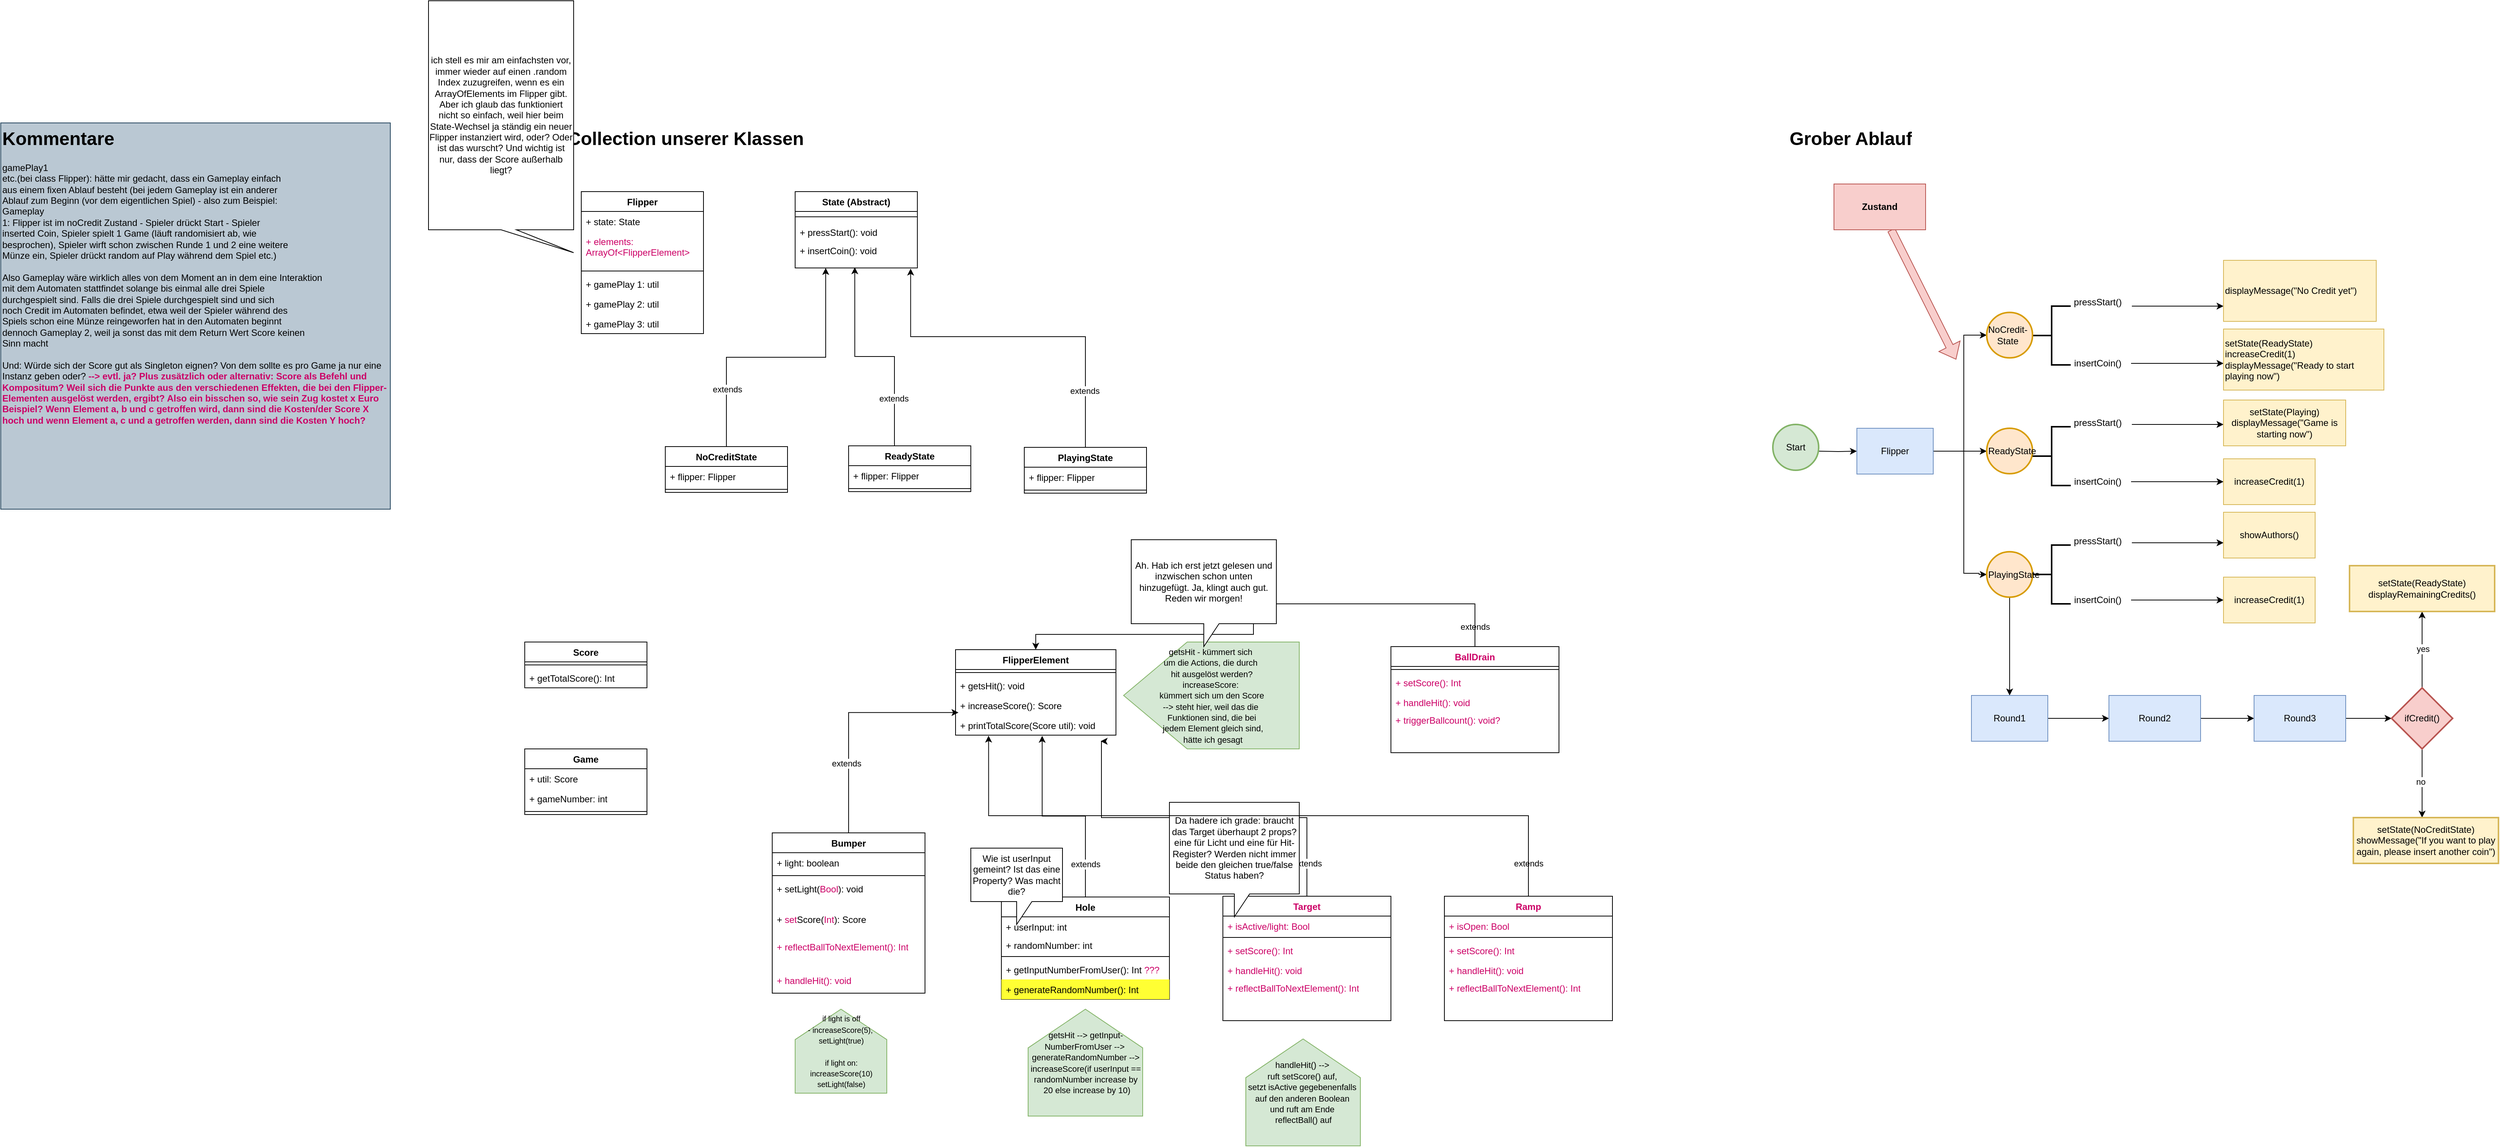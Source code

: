 <mxfile version="26.0.4">
  <diagram id="C5RBs43oDa-KdzZeNtuy" name="Page-1">
    <mxGraphModel dx="3827" dy="4315" grid="1" gridSize="10" guides="1" tooltips="1" connect="1" arrows="1" fold="1" page="1" pageScale="1" pageWidth="827" pageHeight="1169" math="0" shadow="0">
      <root>
        <mxCell id="WIyWlLk6GJQsqaUBKTNV-0" />
        <mxCell id="WIyWlLk6GJQsqaUBKTNV-1" parent="WIyWlLk6GJQsqaUBKTNV-0" />
        <mxCell id="SgDI6fjazH34NH4rX3TI-17" style="edgeStyle=orthogonalEdgeStyle;rounded=0;orthogonalLoop=1;jettySize=auto;html=1;entryX=0;entryY=0;entryDx=0;entryDy=30;entryPerimeter=0;" parent="WIyWlLk6GJQsqaUBKTNV-1" target="SgDI6fjazH34NH4rX3TI-19" edge="1">
          <mxGeometry relative="1" as="geometry">
            <mxPoint x="170" y="-1990" as="targetPoint" />
            <mxPoint x="40" y="-1900" as="sourcePoint" />
          </mxGeometry>
        </mxCell>
        <mxCell id="SgDI6fjazH34NH4rX3TI-16" value="Start" style="strokeWidth=2;html=1;shape=mxgraph.flowchart.start_2;whiteSpace=wrap;fillColor=#d5e8d4;strokeColor=#82b366;" parent="WIyWlLk6GJQsqaUBKTNV-1" vertex="1">
          <mxGeometry x="-20" y="-1935" width="60" height="60" as="geometry" />
        </mxCell>
        <mxCell id="SgDI6fjazH34NH4rX3TI-31" style="edgeStyle=orthogonalEdgeStyle;rounded=0;orthogonalLoop=1;jettySize=auto;html=1;exitX=1;exitY=0.5;exitDx=0;exitDy=0;exitPerimeter=0;entryX=0;entryY=0.5;entryDx=0;entryDy=0;" parent="WIyWlLk6GJQsqaUBKTNV-1" source="SgDI6fjazH34NH4rX3TI-19" target="SgDI6fjazH34NH4rX3TI-34" edge="1">
          <mxGeometry relative="1" as="geometry">
            <mxPoint x="230" y="-2010" as="targetPoint" />
            <Array as="points">
              <mxPoint x="230" y="-1900" />
              <mxPoint x="230" y="-2052" />
            </Array>
          </mxGeometry>
        </mxCell>
        <mxCell id="SgDI6fjazH34NH4rX3TI-32" style="edgeStyle=orthogonalEdgeStyle;rounded=0;orthogonalLoop=1;jettySize=auto;html=1;" parent="WIyWlLk6GJQsqaUBKTNV-1" source="SgDI6fjazH34NH4rX3TI-19" edge="1">
          <mxGeometry relative="1" as="geometry">
            <mxPoint x="260" y="-1900" as="targetPoint" />
            <Array as="points">
              <mxPoint x="230" y="-1900" />
              <mxPoint x="230" y="-1900" />
            </Array>
          </mxGeometry>
        </mxCell>
        <mxCell id="SgDI6fjazH34NH4rX3TI-39" style="edgeStyle=orthogonalEdgeStyle;rounded=0;orthogonalLoop=1;jettySize=auto;html=1;exitX=1;exitY=0.5;exitDx=0;exitDy=0;exitPerimeter=0;entryX=0;entryY=0.5;entryDx=0;entryDy=0;entryPerimeter=0;" parent="WIyWlLk6GJQsqaUBKTNV-1" source="SgDI6fjazH34NH4rX3TI-19" target="SgDI6fjazH34NH4rX3TI-37" edge="1">
          <mxGeometry relative="1" as="geometry">
            <Array as="points">
              <mxPoint x="230" y="-1900" />
              <mxPoint x="230" y="-1740" />
              <mxPoint x="250" y="-1740" />
              <mxPoint x="250" y="-1738" />
            </Array>
          </mxGeometry>
        </mxCell>
        <mxCell id="SgDI6fjazH34NH4rX3TI-19" value="Flipper" style="verticalLabelPosition=middle;verticalAlign=middle;html=1;shape=card;whiteSpace=wrap;size=0;arcSize=12;labelPosition=center;align=center;fillColor=#dae8fc;strokeColor=#6c8ebf;" parent="WIyWlLk6GJQsqaUBKTNV-1" vertex="1">
          <mxGeometry x="90" y="-1930" width="100" height="60" as="geometry" />
        </mxCell>
        <mxCell id="SgDI6fjazH34NH4rX3TI-20" value="" style="strokeWidth=2;html=1;shape=mxgraph.flowchart.annotation_2;align=left;labelPosition=right;pointerEvents=1;" parent="WIyWlLk6GJQsqaUBKTNV-1" vertex="1">
          <mxGeometry x="320" y="-2090" width="50" height="77" as="geometry" />
        </mxCell>
        <mxCell id="SgDI6fjazH34NH4rX3TI-24" value="" style="edgeStyle=orthogonalEdgeStyle;rounded=0;orthogonalLoop=1;jettySize=auto;html=1;" parent="WIyWlLk6GJQsqaUBKTNV-1" source="SgDI6fjazH34NH4rX3TI-22" target="SgDI6fjazH34NH4rX3TI-23" edge="1">
          <mxGeometry relative="1" as="geometry">
            <Array as="points">
              <mxPoint x="510" y="-2090" />
              <mxPoint x="510" y="-2090" />
            </Array>
          </mxGeometry>
        </mxCell>
        <mxCell id="SgDI6fjazH34NH4rX3TI-22" value="pressStart()" style="text;html=1;align=center;verticalAlign=middle;resizable=0;points=[];autosize=1;strokeColor=none;fillColor=none;" parent="WIyWlLk6GJQsqaUBKTNV-1" vertex="1">
          <mxGeometry x="360" y="-2110" width="90" height="30" as="geometry" />
        </mxCell>
        <mxCell id="SgDI6fjazH34NH4rX3TI-23" value="&lt;div align=&quot;left&quot;&gt;displayMessage(&quot;No Credit yet&quot;)&lt;/div&gt;" style="whiteSpace=wrap;html=1;align=left;fillColor=#fff2cc;strokeColor=#d6b656;" parent="WIyWlLk6GJQsqaUBKTNV-1" vertex="1">
          <mxGeometry x="570" y="-2150" width="200" height="80" as="geometry" />
        </mxCell>
        <mxCell id="SgDI6fjazH34NH4rX3TI-28" value="" style="edgeStyle=orthogonalEdgeStyle;rounded=0;orthogonalLoop=1;jettySize=auto;html=1;exitX=0.989;exitY=0.5;exitDx=0;exitDy=0;exitPerimeter=0;" parent="WIyWlLk6GJQsqaUBKTNV-1" source="SgDI6fjazH34NH4rX3TI-25" target="SgDI6fjazH34NH4rX3TI-27" edge="1">
          <mxGeometry relative="1" as="geometry">
            <Array as="points">
              <mxPoint x="490" y="-2015" />
              <mxPoint x="490" y="-2015" />
            </Array>
          </mxGeometry>
        </mxCell>
        <mxCell id="SgDI6fjazH34NH4rX3TI-25" value="insertCoin()" style="text;html=1;align=center;verticalAlign=middle;resizable=0;points=[];autosize=1;strokeColor=none;fillColor=none;" parent="WIyWlLk6GJQsqaUBKTNV-1" vertex="1">
          <mxGeometry x="360" y="-2030" width="90" height="30" as="geometry" />
        </mxCell>
        <mxCell id="SgDI6fjazH34NH4rX3TI-27" value="&lt;div align=&quot;left&quot;&gt;setState(ReadyState)&lt;br&gt;increaseCredit(1)&lt;br&gt;displayMessage(&quot;Ready to start playing now&quot;)&lt;/div&gt;" style="whiteSpace=wrap;html=1;align=left;fillColor=#fff2cc;strokeColor=#d6b656;" parent="WIyWlLk6GJQsqaUBKTNV-1" vertex="1">
          <mxGeometry x="570" y="-2060" width="210" height="80" as="geometry" />
        </mxCell>
        <mxCell id="SgDI6fjazH34NH4rX3TI-34" value="&lt;div align=&quot;center&quot;&gt;NoCredit-&lt;br&gt;State&lt;br&gt;&lt;/div&gt;" style="ellipse;whiteSpace=wrap;html=1;align=left;strokeWidth=2;pointerEvents=1;fillColor=#ffe6cc;strokeColor=#d79b00;" parent="WIyWlLk6GJQsqaUBKTNV-1" vertex="1">
          <mxGeometry x="260" y="-2081.75" width="60" height="59.5" as="geometry" />
        </mxCell>
        <mxCell id="SgDI6fjazH34NH4rX3TI-36" value="ReadyState" style="ellipse;whiteSpace=wrap;html=1;align=left;strokeWidth=2;pointerEvents=1;fillColor=#ffe6cc;strokeColor=#d79b00;" parent="WIyWlLk6GJQsqaUBKTNV-1" vertex="1">
          <mxGeometry x="260" y="-1930" width="60" height="59.5" as="geometry" />
        </mxCell>
        <mxCell id="SgDI6fjazH34NH4rX3TI-77" style="edgeStyle=orthogonalEdgeStyle;rounded=0;orthogonalLoop=1;jettySize=auto;html=1;" parent="WIyWlLk6GJQsqaUBKTNV-1" source="SgDI6fjazH34NH4rX3TI-37" edge="1">
          <mxGeometry relative="1" as="geometry">
            <mxPoint x="290" y="-1580" as="targetPoint" />
          </mxGeometry>
        </mxCell>
        <mxCell id="SgDI6fjazH34NH4rX3TI-37" value="PlayingState" style="ellipse;whiteSpace=wrap;html=1;align=left;strokeWidth=2;pointerEvents=1;fillColor=#ffe6cc;strokeColor=#d79b00;" parent="WIyWlLk6GJQsqaUBKTNV-1" vertex="1">
          <mxGeometry x="260" y="-1768.25" width="60" height="59.5" as="geometry" />
        </mxCell>
        <mxCell id="SgDI6fjazH34NH4rX3TI-42" value="" style="shape=flexArrow;endArrow=classic;html=1;rounded=0;fillColor=#f8cecc;strokeColor=#b85450;" parent="WIyWlLk6GJQsqaUBKTNV-1" source="SgDI6fjazH34NH4rX3TI-45" edge="1">
          <mxGeometry width="50" height="50" relative="1" as="geometry">
            <mxPoint x="140" y="-2190" as="sourcePoint" />
            <mxPoint x="220" y="-2020" as="targetPoint" />
          </mxGeometry>
        </mxCell>
        <mxCell id="SgDI6fjazH34NH4rX3TI-45" value="&lt;b&gt;Zustand&lt;/b&gt;" style="whiteSpace=wrap;html=1;fillColor=#f8cecc;strokeColor=#b85450;" parent="WIyWlLk6GJQsqaUBKTNV-1" vertex="1">
          <mxGeometry x="60" y="-2250" width="120" height="60" as="geometry" />
        </mxCell>
        <mxCell id="SgDI6fjazH34NH4rX3TI-52" value="" style="strokeWidth=2;html=1;shape=mxgraph.flowchart.annotation_2;align=left;labelPosition=right;pointerEvents=1;" parent="WIyWlLk6GJQsqaUBKTNV-1" vertex="1">
          <mxGeometry x="320" y="-1932" width="50" height="77" as="geometry" />
        </mxCell>
        <mxCell id="SgDI6fjazH34NH4rX3TI-53" value="pressStart()" style="text;html=1;align=center;verticalAlign=middle;resizable=0;points=[];autosize=1;strokeColor=none;fillColor=none;" parent="WIyWlLk6GJQsqaUBKTNV-1" vertex="1">
          <mxGeometry x="360" y="-1952" width="90" height="30" as="geometry" />
        </mxCell>
        <mxCell id="SgDI6fjazH34NH4rX3TI-54" value="insertCoin()" style="text;html=1;align=center;verticalAlign=middle;resizable=0;points=[];autosize=1;strokeColor=none;fillColor=none;" parent="WIyWlLk6GJQsqaUBKTNV-1" vertex="1">
          <mxGeometry x="360" y="-1875" width="90" height="30" as="geometry" />
        </mxCell>
        <mxCell id="SgDI6fjazH34NH4rX3TI-55" value="" style="edgeStyle=orthogonalEdgeStyle;rounded=0;orthogonalLoop=1;jettySize=auto;html=1;exitX=0.989;exitY=0.5;exitDx=0;exitDy=0;exitPerimeter=0;" parent="WIyWlLk6GJQsqaUBKTNV-1" source="SgDI6fjazH34NH4rX3TI-54" target="SgDI6fjazH34NH4rX3TI-58" edge="1">
          <mxGeometry relative="1" as="geometry">
            <Array as="points">
              <mxPoint x="510" y="-1860" />
              <mxPoint x="510" y="-1860" />
            </Array>
          </mxGeometry>
        </mxCell>
        <mxCell id="SgDI6fjazH34NH4rX3TI-56" value="" style="edgeStyle=orthogonalEdgeStyle;rounded=0;orthogonalLoop=1;jettySize=auto;html=1;" parent="WIyWlLk6GJQsqaUBKTNV-1" source="SgDI6fjazH34NH4rX3TI-53" target="SgDI6fjazH34NH4rX3TI-57" edge="1">
          <mxGeometry relative="1" as="geometry">
            <Array as="points">
              <mxPoint x="540" y="-1935" />
              <mxPoint x="540" y="-1935" />
            </Array>
          </mxGeometry>
        </mxCell>
        <mxCell id="SgDI6fjazH34NH4rX3TI-57" value="&lt;div&gt;setState(Playing)&lt;/div&gt;&lt;div&gt;displayMessage(&quot;Game is starting now&quot;)&lt;br&gt;&lt;/div&gt;" style="whiteSpace=wrap;html=1;fillColor=#fff2cc;strokeColor=#d6b656;" parent="WIyWlLk6GJQsqaUBKTNV-1" vertex="1">
          <mxGeometry x="570" y="-1967" width="160" height="60" as="geometry" />
        </mxCell>
        <mxCell id="SgDI6fjazH34NH4rX3TI-58" value="increaseCredit(1)" style="whiteSpace=wrap;html=1;fillColor=#fff2cc;strokeColor=#d6b656;" parent="WIyWlLk6GJQsqaUBKTNV-1" vertex="1">
          <mxGeometry x="570" y="-1890" width="120" height="60" as="geometry" />
        </mxCell>
        <mxCell id="SgDI6fjazH34NH4rX3TI-68" value="" style="strokeWidth=2;html=1;shape=mxgraph.flowchart.annotation_2;align=left;labelPosition=right;pointerEvents=1;" parent="WIyWlLk6GJQsqaUBKTNV-1" vertex="1">
          <mxGeometry x="320" y="-1777" width="50" height="77" as="geometry" />
        </mxCell>
        <mxCell id="SgDI6fjazH34NH4rX3TI-69" value="pressStart()" style="text;html=1;align=center;verticalAlign=middle;resizable=0;points=[];autosize=1;strokeColor=none;fillColor=none;" parent="WIyWlLk6GJQsqaUBKTNV-1" vertex="1">
          <mxGeometry x="360" y="-1797" width="90" height="30" as="geometry" />
        </mxCell>
        <mxCell id="SgDI6fjazH34NH4rX3TI-70" value="insertCoin()" style="text;html=1;align=center;verticalAlign=middle;resizable=0;points=[];autosize=1;strokeColor=none;fillColor=none;" parent="WIyWlLk6GJQsqaUBKTNV-1" vertex="1">
          <mxGeometry x="360" y="-1720" width="90" height="30" as="geometry" />
        </mxCell>
        <mxCell id="SgDI6fjazH34NH4rX3TI-71" value="" style="edgeStyle=orthogonalEdgeStyle;rounded=0;orthogonalLoop=1;jettySize=auto;html=1;exitX=0.989;exitY=0.5;exitDx=0;exitDy=0;exitPerimeter=0;" parent="WIyWlLk6GJQsqaUBKTNV-1" source="SgDI6fjazH34NH4rX3TI-70" target="SgDI6fjazH34NH4rX3TI-74" edge="1">
          <mxGeometry relative="1" as="geometry">
            <Array as="points">
              <mxPoint x="510" y="-1705" />
              <mxPoint x="510" y="-1705" />
            </Array>
          </mxGeometry>
        </mxCell>
        <mxCell id="SgDI6fjazH34NH4rX3TI-72" value="" style="edgeStyle=orthogonalEdgeStyle;rounded=0;orthogonalLoop=1;jettySize=auto;html=1;" parent="WIyWlLk6GJQsqaUBKTNV-1" source="SgDI6fjazH34NH4rX3TI-69" target="SgDI6fjazH34NH4rX3TI-73" edge="1">
          <mxGeometry relative="1" as="geometry">
            <Array as="points">
              <mxPoint x="540" y="-1780" />
              <mxPoint x="540" y="-1780" />
            </Array>
          </mxGeometry>
        </mxCell>
        <mxCell id="SgDI6fjazH34NH4rX3TI-73" value="showAuthors()" style="whiteSpace=wrap;html=1;fillColor=#fff2cc;strokeColor=#d6b656;" parent="WIyWlLk6GJQsqaUBKTNV-1" vertex="1">
          <mxGeometry x="570" y="-1820" width="120" height="60" as="geometry" />
        </mxCell>
        <mxCell id="SgDI6fjazH34NH4rX3TI-74" value="increaseCredit(1)" style="whiteSpace=wrap;html=1;fillColor=#fff2cc;strokeColor=#d6b656;" parent="WIyWlLk6GJQsqaUBKTNV-1" vertex="1">
          <mxGeometry x="570" y="-1735" width="120" height="60" as="geometry" />
        </mxCell>
        <mxCell id="SgDI6fjazH34NH4rX3TI-80" value="" style="edgeStyle=orthogonalEdgeStyle;rounded=0;orthogonalLoop=1;jettySize=auto;html=1;" parent="WIyWlLk6GJQsqaUBKTNV-1" source="SgDI6fjazH34NH4rX3TI-78" target="SgDI6fjazH34NH4rX3TI-79" edge="1">
          <mxGeometry relative="1" as="geometry" />
        </mxCell>
        <mxCell id="SgDI6fjazH34NH4rX3TI-78" value="Round1" style="verticalLabelPosition=middle;verticalAlign=middle;html=1;shape=card;whiteSpace=wrap;size=0;arcSize=12;labelPosition=center;align=center;fillColor=#dae8fc;strokeColor=#6c8ebf;" parent="WIyWlLk6GJQsqaUBKTNV-1" vertex="1">
          <mxGeometry x="240" y="-1580" width="100" height="60" as="geometry" />
        </mxCell>
        <mxCell id="SgDI6fjazH34NH4rX3TI-82" value="" style="edgeStyle=orthogonalEdgeStyle;rounded=0;orthogonalLoop=1;jettySize=auto;html=1;" parent="WIyWlLk6GJQsqaUBKTNV-1" source="SgDI6fjazH34NH4rX3TI-79" target="SgDI6fjazH34NH4rX3TI-81" edge="1">
          <mxGeometry relative="1" as="geometry" />
        </mxCell>
        <mxCell id="SgDI6fjazH34NH4rX3TI-79" value="Round2" style="whiteSpace=wrap;html=1;fillColor=#dae8fc;strokeColor=#6c8ebf;arcSize=12;" parent="WIyWlLk6GJQsqaUBKTNV-1" vertex="1">
          <mxGeometry x="420" y="-1580" width="120" height="60" as="geometry" />
        </mxCell>
        <mxCell id="SgDI6fjazH34NH4rX3TI-83" style="edgeStyle=orthogonalEdgeStyle;rounded=0;orthogonalLoop=1;jettySize=auto;html=1;" parent="WIyWlLk6GJQsqaUBKTNV-1" source="SgDI6fjazH34NH4rX3TI-81" edge="1">
          <mxGeometry relative="1" as="geometry">
            <mxPoint x="790" y="-1550" as="targetPoint" />
          </mxGeometry>
        </mxCell>
        <mxCell id="SgDI6fjazH34NH4rX3TI-81" value="Round3" style="whiteSpace=wrap;html=1;fillColor=#dae8fc;strokeColor=#6c8ebf;arcSize=12;" parent="WIyWlLk6GJQsqaUBKTNV-1" vertex="1">
          <mxGeometry x="610" y="-1580" width="120" height="60" as="geometry" />
        </mxCell>
        <mxCell id="SgDI6fjazH34NH4rX3TI-87" value="" style="edgeStyle=orthogonalEdgeStyle;rounded=0;orthogonalLoop=1;jettySize=auto;html=1;" parent="WIyWlLk6GJQsqaUBKTNV-1" source="SgDI6fjazH34NH4rX3TI-85" target="SgDI6fjazH34NH4rX3TI-86" edge="1">
          <mxGeometry relative="1" as="geometry" />
        </mxCell>
        <mxCell id="SgDI6fjazH34NH4rX3TI-88" value="yes" style="edgeLabel;html=1;align=center;verticalAlign=middle;resizable=0;points=[];" parent="SgDI6fjazH34NH4rX3TI-87" vertex="1" connectable="0">
          <mxGeometry x="0.035" y="-1" relative="1" as="geometry">
            <mxPoint as="offset" />
          </mxGeometry>
        </mxCell>
        <mxCell id="SgDI6fjazH34NH4rX3TI-89" style="edgeStyle=orthogonalEdgeStyle;rounded=0;orthogonalLoop=1;jettySize=auto;html=1;" parent="WIyWlLk6GJQsqaUBKTNV-1" source="SgDI6fjazH34NH4rX3TI-85" edge="1">
          <mxGeometry relative="1" as="geometry">
            <mxPoint x="830" y="-1420" as="targetPoint" />
          </mxGeometry>
        </mxCell>
        <mxCell id="SgDI6fjazH34NH4rX3TI-90" value="no" style="edgeLabel;html=1;align=center;verticalAlign=middle;resizable=0;points=[];" parent="SgDI6fjazH34NH4rX3TI-89" vertex="1" connectable="0">
          <mxGeometry x="-0.079" y="-2" relative="1" as="geometry">
            <mxPoint y="1" as="offset" />
          </mxGeometry>
        </mxCell>
        <mxCell id="SgDI6fjazH34NH4rX3TI-85" value="ifCredit()" style="strokeWidth=2;html=1;shape=mxgraph.flowchart.decision;whiteSpace=wrap;fillColor=#f8cecc;strokeColor=#b85450;" parent="WIyWlLk6GJQsqaUBKTNV-1" vertex="1">
          <mxGeometry x="790" y="-1590" width="80" height="80" as="geometry" />
        </mxCell>
        <mxCell id="SgDI6fjazH34NH4rX3TI-86" value="&lt;div&gt;setState(ReadyState)&lt;/div&gt;&lt;div&gt;displayRemainingCredits()&lt;br&gt;&lt;/div&gt;" style="whiteSpace=wrap;html=1;strokeWidth=2;fillColor=#fff2cc;strokeColor=#d6b656;" parent="WIyWlLk6GJQsqaUBKTNV-1" vertex="1">
          <mxGeometry x="735" y="-1750" width="190" height="60" as="geometry" />
        </mxCell>
        <mxCell id="SgDI6fjazH34NH4rX3TI-91" value="&lt;div&gt;setState(NoCreditState)&lt;/div&gt;&lt;div&gt;showMessage(&quot;If you want to play again, please insert another coin&quot;)&lt;br&gt;&lt;/div&gt;" style="whiteSpace=wrap;html=1;strokeWidth=2;fillColor=#fff2cc;strokeColor=#d6b656;" parent="WIyWlLk6GJQsqaUBKTNV-1" vertex="1">
          <mxGeometry x="740" y="-1420" width="190" height="60" as="geometry" />
        </mxCell>
        <mxCell id="SgDI6fjazH34NH4rX3TI-92" value="Flipper" style="swimlane;fontStyle=1;align=center;verticalAlign=top;childLayout=stackLayout;horizontal=1;startSize=26;horizontalStack=0;resizeParent=1;resizeParentMax=0;resizeLast=0;collapsible=1;marginBottom=0;whiteSpace=wrap;html=1;" parent="WIyWlLk6GJQsqaUBKTNV-1" vertex="1">
          <mxGeometry x="-1580" y="-2240" width="160" height="186" as="geometry" />
        </mxCell>
        <mxCell id="SgDI6fjazH34NH4rX3TI-93" value="+ state: State" style="text;strokeColor=none;fillColor=none;align=left;verticalAlign=top;spacingLeft=4;spacingRight=4;overflow=hidden;rotatable=0;points=[[0,0.5],[1,0.5]];portConstraint=eastwest;whiteSpace=wrap;html=1;" parent="SgDI6fjazH34NH4rX3TI-92" vertex="1">
          <mxGeometry y="26" width="160" height="26" as="geometry" />
        </mxCell>
        <mxCell id="UkT7RhzeI4HfQ32diIKb-32" value="&lt;font color=&quot;#cc0066&quot;&gt;+ elements: ArrayOf&amp;lt;FlipperElement&amp;gt;&lt;/font&gt;" style="text;strokeColor=none;fillColor=none;align=left;verticalAlign=top;spacingLeft=4;spacingRight=4;overflow=hidden;rotatable=0;points=[[0,0.5],[1,0.5]];portConstraint=eastwest;whiteSpace=wrap;html=1;" parent="SgDI6fjazH34NH4rX3TI-92" vertex="1">
          <mxGeometry y="52" width="160" height="48" as="geometry" />
        </mxCell>
        <mxCell id="SgDI6fjazH34NH4rX3TI-94" value="" style="line;strokeWidth=1;fillColor=none;align=left;verticalAlign=middle;spacingTop=-1;spacingLeft=3;spacingRight=3;rotatable=0;labelPosition=right;points=[];portConstraint=eastwest;strokeColor=inherit;" parent="SgDI6fjazH34NH4rX3TI-92" vertex="1">
          <mxGeometry y="100" width="160" height="8" as="geometry" />
        </mxCell>
        <mxCell id="SgDI6fjazH34NH4rX3TI-108" value="+ gamePlay 1: util" style="text;strokeColor=none;fillColor=none;align=left;verticalAlign=top;spacingLeft=4;spacingRight=4;overflow=hidden;rotatable=0;points=[[0,0.5],[1,0.5]];portConstraint=eastwest;whiteSpace=wrap;html=1;" parent="SgDI6fjazH34NH4rX3TI-92" vertex="1">
          <mxGeometry y="108" width="160" height="26" as="geometry" />
        </mxCell>
        <mxCell id="SgDI6fjazH34NH4rX3TI-109" value="+ gamePlay 2: util" style="text;strokeColor=none;fillColor=none;align=left;verticalAlign=top;spacingLeft=4;spacingRight=4;overflow=hidden;rotatable=0;points=[[0,0.5],[1,0.5]];portConstraint=eastwest;whiteSpace=wrap;html=1;" parent="SgDI6fjazH34NH4rX3TI-92" vertex="1">
          <mxGeometry y="134" width="160" height="26" as="geometry" />
        </mxCell>
        <mxCell id="SgDI6fjazH34NH4rX3TI-95" value="+ gamePlay 3: util" style="text;strokeColor=none;fillColor=none;align=left;verticalAlign=top;spacingLeft=4;spacingRight=4;overflow=hidden;rotatable=0;points=[[0,0.5],[1,0.5]];portConstraint=eastwest;whiteSpace=wrap;html=1;" parent="SgDI6fjazH34NH4rX3TI-92" vertex="1">
          <mxGeometry y="160" width="160" height="26" as="geometry" />
        </mxCell>
        <mxCell id="SgDI6fjazH34NH4rX3TI-99" value="State (Abstract)" style="swimlane;fontStyle=1;align=center;verticalAlign=top;childLayout=stackLayout;horizontal=1;startSize=26;horizontalStack=0;resizeParent=1;resizeParentMax=0;resizeLast=0;collapsible=1;marginBottom=0;whiteSpace=wrap;html=1;" parent="WIyWlLk6GJQsqaUBKTNV-1" vertex="1">
          <mxGeometry x="-1300" y="-2240" width="160" height="100" as="geometry" />
        </mxCell>
        <mxCell id="SgDI6fjazH34NH4rX3TI-101" value="" style="line;strokeWidth=1;fillColor=none;align=left;verticalAlign=middle;spacingTop=-1;spacingLeft=3;spacingRight=3;rotatable=0;labelPosition=right;points=[];portConstraint=eastwest;strokeColor=inherit;" parent="SgDI6fjazH34NH4rX3TI-99" vertex="1">
          <mxGeometry y="26" width="160" height="14" as="geometry" />
        </mxCell>
        <mxCell id="SgDI6fjazH34NH4rX3TI-102" value="&lt;div&gt;+ pressStart(): void&lt;br&gt;&lt;/div&gt;" style="text;strokeColor=none;fillColor=none;align=left;verticalAlign=top;spacingLeft=4;spacingRight=4;overflow=hidden;rotatable=0;points=[[0,0.5],[1,0.5]];portConstraint=eastwest;whiteSpace=wrap;html=1;" parent="SgDI6fjazH34NH4rX3TI-99" vertex="1">
          <mxGeometry y="40" width="160" height="60" as="geometry" />
        </mxCell>
        <mxCell id="SgDI6fjazH34NH4rX3TI-103" value="NoCreditState" style="swimlane;fontStyle=1;align=center;verticalAlign=top;childLayout=stackLayout;horizontal=1;startSize=26;horizontalStack=0;resizeParent=1;resizeParentMax=0;resizeLast=0;collapsible=1;marginBottom=0;whiteSpace=wrap;html=1;" parent="WIyWlLk6GJQsqaUBKTNV-1" vertex="1">
          <mxGeometry x="-1470" y="-1906" width="160" height="60" as="geometry" />
        </mxCell>
        <mxCell id="SgDI6fjazH34NH4rX3TI-104" value="+ flipper: Flipper" style="text;strokeColor=none;fillColor=none;align=left;verticalAlign=top;spacingLeft=4;spacingRight=4;overflow=hidden;rotatable=0;points=[[0,0.5],[1,0.5]];portConstraint=eastwest;whiteSpace=wrap;html=1;" parent="SgDI6fjazH34NH4rX3TI-103" vertex="1">
          <mxGeometry y="26" width="160" height="26" as="geometry" />
        </mxCell>
        <mxCell id="SgDI6fjazH34NH4rX3TI-105" value="" style="line;strokeWidth=1;fillColor=none;align=left;verticalAlign=middle;spacingTop=-1;spacingLeft=3;spacingRight=3;rotatable=0;labelPosition=right;points=[];portConstraint=eastwest;strokeColor=inherit;" parent="SgDI6fjazH34NH4rX3TI-103" vertex="1">
          <mxGeometry y="52" width="160" height="8" as="geometry" />
        </mxCell>
        <mxCell id="SgDI6fjazH34NH4rX3TI-107" value="+ insertCoin(): void" style="text;strokeColor=none;fillColor=none;align=left;verticalAlign=top;spacingLeft=4;spacingRight=4;overflow=hidden;rotatable=0;points=[[0,0.5],[1,0.5]];portConstraint=eastwest;whiteSpace=wrap;html=1;" parent="WIyWlLk6GJQsqaUBKTNV-1" vertex="1">
          <mxGeometry x="-1300" y="-2176" width="130" height="26" as="geometry" />
        </mxCell>
        <mxCell id="SgDI6fjazH34NH4rX3TI-111" value="&lt;h1 style=&quot;margin-top: 0px;&quot;&gt;Collection unserer Klassen&lt;br&gt;&lt;/h1&gt;&lt;p&gt;&lt;br&gt;&lt;/p&gt;" style="text;html=1;whiteSpace=wrap;overflow=hidden;rounded=0;" parent="WIyWlLk6GJQsqaUBKTNV-1" vertex="1">
          <mxGeometry x="-1600" y="-2330" width="350" height="40" as="geometry" />
        </mxCell>
        <mxCell id="SgDI6fjazH34NH4rX3TI-112" value="&lt;h1 style=&quot;margin-top: 0px;&quot;&gt;Grober Ablauf&lt;br&gt;&lt;/h1&gt;" style="text;html=1;whiteSpace=wrap;overflow=hidden;rounded=0;" parent="WIyWlLk6GJQsqaUBKTNV-1" vertex="1">
          <mxGeometry y="-2330" width="180" height="50" as="geometry" />
        </mxCell>
        <mxCell id="SgDI6fjazH34NH4rX3TI-151" style="edgeStyle=orthogonalEdgeStyle;rounded=0;orthogonalLoop=1;jettySize=auto;html=1;entryX=0.488;entryY=0.985;entryDx=0;entryDy=0;entryPerimeter=0;" parent="WIyWlLk6GJQsqaUBKTNV-1" source="SgDI6fjazH34NH4rX3TI-122" target="SgDI6fjazH34NH4rX3TI-102" edge="1">
          <mxGeometry relative="1" as="geometry">
            <mxPoint x="-1230" y="-2130" as="targetPoint" />
            <Array as="points">
              <mxPoint x="-1170" y="-2024" />
              <mxPoint x="-1222" y="-2024" />
            </Array>
          </mxGeometry>
        </mxCell>
        <mxCell id="SgDI6fjazH34NH4rX3TI-155" value="extends" style="edgeLabel;html=1;align=center;verticalAlign=middle;resizable=0;points=[];" parent="SgDI6fjazH34NH4rX3TI-151" vertex="1" connectable="0">
          <mxGeometry x="-0.562" y="1" relative="1" as="geometry">
            <mxPoint as="offset" />
          </mxGeometry>
        </mxCell>
        <mxCell id="SgDI6fjazH34NH4rX3TI-122" value="ReadyState" style="swimlane;fontStyle=1;align=center;verticalAlign=top;childLayout=stackLayout;horizontal=1;startSize=26;horizontalStack=0;resizeParent=1;resizeParentMax=0;resizeLast=0;collapsible=1;marginBottom=0;whiteSpace=wrap;html=1;" parent="WIyWlLk6GJQsqaUBKTNV-1" vertex="1">
          <mxGeometry x="-1230" y="-1907" width="160" height="60" as="geometry" />
        </mxCell>
        <mxCell id="SgDI6fjazH34NH4rX3TI-123" value="+ flipper: Flipper" style="text;strokeColor=none;fillColor=none;align=left;verticalAlign=top;spacingLeft=4;spacingRight=4;overflow=hidden;rotatable=0;points=[[0,0.5],[1,0.5]];portConstraint=eastwest;whiteSpace=wrap;html=1;" parent="SgDI6fjazH34NH4rX3TI-122" vertex="1">
          <mxGeometry y="26" width="160" height="26" as="geometry" />
        </mxCell>
        <mxCell id="SgDI6fjazH34NH4rX3TI-124" value="" style="line;strokeWidth=1;fillColor=none;align=left;verticalAlign=middle;spacingTop=-1;spacingLeft=3;spacingRight=3;rotatable=0;labelPosition=right;points=[];portConstraint=eastwest;strokeColor=inherit;" parent="SgDI6fjazH34NH4rX3TI-122" vertex="1">
          <mxGeometry y="52" width="160" height="8" as="geometry" />
        </mxCell>
        <mxCell id="SgDI6fjazH34NH4rX3TI-125" value="PlayingState" style="swimlane;fontStyle=1;align=center;verticalAlign=top;childLayout=stackLayout;horizontal=1;startSize=26;horizontalStack=0;resizeParent=1;resizeParentMax=0;resizeLast=0;collapsible=1;marginBottom=0;whiteSpace=wrap;html=1;" parent="WIyWlLk6GJQsqaUBKTNV-1" vertex="1">
          <mxGeometry x="-1000" y="-1905" width="160" height="60" as="geometry" />
        </mxCell>
        <mxCell id="SgDI6fjazH34NH4rX3TI-126" value="+ flipper: Flipper" style="text;strokeColor=none;fillColor=none;align=left;verticalAlign=top;spacingLeft=4;spacingRight=4;overflow=hidden;rotatable=0;points=[[0,0.5],[1,0.5]];portConstraint=eastwest;whiteSpace=wrap;html=1;" parent="SgDI6fjazH34NH4rX3TI-125" vertex="1">
          <mxGeometry y="26" width="160" height="26" as="geometry" />
        </mxCell>
        <mxCell id="SgDI6fjazH34NH4rX3TI-127" value="" style="line;strokeWidth=1;fillColor=none;align=left;verticalAlign=middle;spacingTop=-1;spacingLeft=3;spacingRight=3;rotatable=0;labelPosition=right;points=[];portConstraint=eastwest;strokeColor=inherit;" parent="SgDI6fjazH34NH4rX3TI-125" vertex="1">
          <mxGeometry y="52" width="160" height="8" as="geometry" />
        </mxCell>
        <mxCell id="SgDI6fjazH34NH4rX3TI-128" value="Score" style="swimlane;fontStyle=1;align=center;verticalAlign=top;childLayout=stackLayout;horizontal=1;startSize=26;horizontalStack=0;resizeParent=1;resizeParentMax=0;resizeLast=0;collapsible=1;marginBottom=0;whiteSpace=wrap;html=1;" parent="WIyWlLk6GJQsqaUBKTNV-1" vertex="1">
          <mxGeometry x="-1654" y="-1650" width="160" height="60" as="geometry" />
        </mxCell>
        <mxCell id="SgDI6fjazH34NH4rX3TI-130" value="" style="line;strokeWidth=1;fillColor=none;align=left;verticalAlign=middle;spacingTop=-1;spacingLeft=3;spacingRight=3;rotatable=0;labelPosition=right;points=[];portConstraint=eastwest;strokeColor=inherit;" parent="SgDI6fjazH34NH4rX3TI-128" vertex="1">
          <mxGeometry y="26" width="160" height="8" as="geometry" />
        </mxCell>
        <mxCell id="SgDI6fjazH34NH4rX3TI-131" value="&lt;div&gt;+ getTotalScore(): Int&lt;br&gt;&lt;/div&gt;" style="text;strokeColor=none;fillColor=none;align=left;verticalAlign=top;spacingLeft=4;spacingRight=4;overflow=hidden;rotatable=0;points=[[0,0.5],[1,0.5]];portConstraint=eastwest;whiteSpace=wrap;html=1;" parent="SgDI6fjazH34NH4rX3TI-128" vertex="1">
          <mxGeometry y="34" width="160" height="26" as="geometry" />
        </mxCell>
        <mxCell id="SgDI6fjazH34NH4rX3TI-134" value="Bumper" style="swimlane;fontStyle=1;align=center;verticalAlign=top;childLayout=stackLayout;horizontal=1;startSize=26;horizontalStack=0;resizeParent=1;resizeParentMax=0;resizeLast=0;collapsible=1;marginBottom=0;whiteSpace=wrap;html=1;" parent="WIyWlLk6GJQsqaUBKTNV-1" vertex="1">
          <mxGeometry x="-1330" y="-1400" width="200" height="210" as="geometry">
            <mxRectangle x="-1330" y="-1376" width="80" height="30" as="alternateBounds" />
          </mxGeometry>
        </mxCell>
        <mxCell id="SgDI6fjazH34NH4rX3TI-138" value="+ light: boolean" style="text;strokeColor=none;fillColor=none;align=left;verticalAlign=top;spacingLeft=4;spacingRight=4;overflow=hidden;rotatable=0;points=[[0,0.5],[1,0.5]];portConstraint=eastwest;whiteSpace=wrap;html=1;" parent="SgDI6fjazH34NH4rX3TI-134" vertex="1">
          <mxGeometry y="26" width="200" height="26" as="geometry" />
        </mxCell>
        <mxCell id="SgDI6fjazH34NH4rX3TI-136" value="" style="line;strokeWidth=1;fillColor=none;align=left;verticalAlign=middle;spacingTop=-1;spacingLeft=3;spacingRight=3;rotatable=0;labelPosition=right;points=[];portConstraint=eastwest;strokeColor=inherit;" parent="SgDI6fjazH34NH4rX3TI-134" vertex="1">
          <mxGeometry y="52" width="200" height="8" as="geometry" />
        </mxCell>
        <mxCell id="SgDI6fjazH34NH4rX3TI-161" value="+ setLight(&lt;font color=&quot;#cc0066&quot;&gt;Bool&lt;/font&gt;): void" style="text;strokeColor=none;fillColor=none;align=left;verticalAlign=top;spacingLeft=4;spacingRight=4;overflow=hidden;rotatable=0;points=[[0,0.5],[1,0.5]];portConstraint=eastwest;whiteSpace=wrap;html=1;" parent="SgDI6fjazH34NH4rX3TI-134" vertex="1">
          <mxGeometry y="60" width="200" height="40" as="geometry" />
        </mxCell>
        <mxCell id="SgDI6fjazH34NH4rX3TI-137" value="+ &lt;font color=&quot;#cc0066&quot;&gt;se&lt;/font&gt;&lt;font color=&quot;#cc0066&quot;&gt;t&lt;/font&gt;Score(&lt;font color=&quot;#cc0066&quot;&gt;Int&lt;/font&gt;): Score" style="text;strokeColor=none;fillColor=none;align=left;verticalAlign=top;spacingLeft=4;spacingRight=4;overflow=hidden;rotatable=0;points=[[0,0.5],[1,0.5]];portConstraint=eastwest;whiteSpace=wrap;html=1;" parent="SgDI6fjazH34NH4rX3TI-134" vertex="1">
          <mxGeometry y="100" width="200" height="110" as="geometry" />
        </mxCell>
        <mxCell id="SgDI6fjazH34NH4rX3TI-139" value="&lt;div&gt;&lt;font style=&quot;font-size: 10px;&quot;&gt;if light is off&lt;/font&gt;&lt;/div&gt;&lt;div&gt;&lt;font style=&quot;font-size: 10px;&quot;&gt;- increaseScore(5),&amp;nbsp;&lt;/font&gt;&lt;/div&gt;&lt;div&gt;&lt;font style=&quot;font-size: 10px;&quot;&gt;setLight(true)&lt;/font&gt;&lt;/div&gt;&lt;div&gt;&lt;font style=&quot;font-size: 10px;&quot;&gt;&lt;br&gt;&lt;/font&gt;&lt;/div&gt;&lt;div&gt;&lt;font style=&quot;font-size: 10px;&quot;&gt;if light on: &lt;br&gt;&lt;/font&gt;&lt;/div&gt;&lt;div&gt;&lt;font style=&quot;font-size: 10px;&quot;&gt;increaseScore(10)&lt;/font&gt;&lt;/div&gt;&lt;div&gt;&lt;font style=&quot;font-size: 10px;&quot;&gt;setLight(false)&lt;/font&gt;&lt;br&gt;&lt;/div&gt;" style="verticalLabelPosition=middle;verticalAlign=middle;html=1;shape=offPageConnector;rounded=0;size=0.362;labelPosition=center;align=center;labelBorderColor=none;fillColor=#d5e8d4;strokeColor=#82b366;direction=west;" parent="WIyWlLk6GJQsqaUBKTNV-1" vertex="1">
          <mxGeometry x="-1300" y="-1169" width="120" height="110" as="geometry" />
        </mxCell>
        <mxCell id="SgDI6fjazH34NH4rX3TI-140" value="Game" style="swimlane;fontStyle=1;align=center;verticalAlign=top;childLayout=stackLayout;horizontal=1;startSize=26;horizontalStack=0;resizeParent=1;resizeParentMax=0;resizeLast=0;collapsible=1;marginBottom=0;whiteSpace=wrap;html=1;" parent="WIyWlLk6GJQsqaUBKTNV-1" vertex="1">
          <mxGeometry x="-1654" y="-1510" width="160" height="86" as="geometry" />
        </mxCell>
        <mxCell id="SgDI6fjazH34NH4rX3TI-144" value="+ util: Score" style="text;strokeColor=none;fillColor=none;align=left;verticalAlign=top;spacingLeft=4;spacingRight=4;overflow=hidden;rotatable=0;points=[[0,0.5],[1,0.5]];portConstraint=eastwest;whiteSpace=wrap;html=1;" parent="SgDI6fjazH34NH4rX3TI-140" vertex="1">
          <mxGeometry y="26" width="160" height="26" as="geometry" />
        </mxCell>
        <mxCell id="SgDI6fjazH34NH4rX3TI-141" value="+ gameNumber: int" style="text;strokeColor=none;fillColor=none;align=left;verticalAlign=top;spacingLeft=4;spacingRight=4;overflow=hidden;rotatable=0;points=[[0,0.5],[1,0.5]];portConstraint=eastwest;whiteSpace=wrap;html=1;" parent="SgDI6fjazH34NH4rX3TI-140" vertex="1">
          <mxGeometry y="52" width="160" height="26" as="geometry" />
        </mxCell>
        <mxCell id="SgDI6fjazH34NH4rX3TI-142" value="" style="line;strokeWidth=1;fillColor=none;align=left;verticalAlign=middle;spacingTop=-1;spacingLeft=3;spacingRight=3;rotatable=0;labelPosition=right;points=[];portConstraint=eastwest;strokeColor=inherit;" parent="SgDI6fjazH34NH4rX3TI-140" vertex="1">
          <mxGeometry y="78" width="160" height="8" as="geometry" />
        </mxCell>
        <mxCell id="SgDI6fjazH34NH4rX3TI-145" value="FlipperElement" style="swimlane;fontStyle=1;align=center;verticalAlign=top;childLayout=stackLayout;horizontal=1;startSize=26;horizontalStack=0;resizeParent=1;resizeParentMax=0;resizeLast=0;collapsible=1;marginBottom=0;whiteSpace=wrap;html=1;" parent="WIyWlLk6GJQsqaUBKTNV-1" vertex="1">
          <mxGeometry x="-1090" y="-1640" width="210" height="112" as="geometry" />
        </mxCell>
        <mxCell id="SgDI6fjazH34NH4rX3TI-147" value="" style="line;strokeWidth=1;fillColor=none;align=left;verticalAlign=middle;spacingTop=-1;spacingLeft=3;spacingRight=3;rotatable=0;labelPosition=right;points=[];portConstraint=eastwest;strokeColor=inherit;" parent="SgDI6fjazH34NH4rX3TI-145" vertex="1">
          <mxGeometry y="26" width="210" height="8" as="geometry" />
        </mxCell>
        <mxCell id="SgDI6fjazH34NH4rX3TI-163" value="+ getsHit(): void" style="text;strokeColor=none;fillColor=none;align=left;verticalAlign=top;spacingLeft=4;spacingRight=4;overflow=hidden;rotatable=0;points=[[0,0.5],[1,0.5]];portConstraint=eastwest;whiteSpace=wrap;html=1;" parent="SgDI6fjazH34NH4rX3TI-145" vertex="1">
          <mxGeometry y="34" width="210" height="26" as="geometry" />
        </mxCell>
        <mxCell id="SgDI6fjazH34NH4rX3TI-178" value="+ increaseScore(): Score" style="text;strokeColor=none;fillColor=none;align=left;verticalAlign=top;spacingLeft=4;spacingRight=4;overflow=hidden;rotatable=0;points=[[0,0.5],[1,0.5]];portConstraint=eastwest;whiteSpace=wrap;html=1;" parent="SgDI6fjazH34NH4rX3TI-145" vertex="1">
          <mxGeometry y="60" width="210" height="26" as="geometry" />
        </mxCell>
        <mxCell id="SgDI6fjazH34NH4rX3TI-162" value="+ printTotalScore(Score util): void" style="text;strokeColor=none;fillColor=none;align=left;verticalAlign=top;spacingLeft=4;spacingRight=4;overflow=hidden;rotatable=0;points=[[0,0.5],[1,0.5]];portConstraint=eastwest;whiteSpace=wrap;html=1;" parent="SgDI6fjazH34NH4rX3TI-145" vertex="1">
          <mxGeometry y="86" width="210" height="26" as="geometry" />
        </mxCell>
        <mxCell id="SgDI6fjazH34NH4rX3TI-150" style="edgeStyle=orthogonalEdgeStyle;rounded=0;orthogonalLoop=1;jettySize=auto;html=1;entryX=0.25;entryY=1;entryDx=0;entryDy=0;entryPerimeter=0;" parent="WIyWlLk6GJQsqaUBKTNV-1" source="SgDI6fjazH34NH4rX3TI-103" target="SgDI6fjazH34NH4rX3TI-102" edge="1">
          <mxGeometry relative="1" as="geometry" />
        </mxCell>
        <mxCell id="SgDI6fjazH34NH4rX3TI-154" value="extends" style="edgeLabel;html=1;align=center;verticalAlign=middle;resizable=0;points=[];" parent="SgDI6fjazH34NH4rX3TI-150" vertex="1" connectable="0">
          <mxGeometry x="-0.584" y="-1" relative="1" as="geometry">
            <mxPoint as="offset" />
          </mxGeometry>
        </mxCell>
        <mxCell id="SgDI6fjazH34NH4rX3TI-152" style="edgeStyle=orthogonalEdgeStyle;rounded=0;orthogonalLoop=1;jettySize=auto;html=1;entryX=0.945;entryY=1.014;entryDx=0;entryDy=0;entryPerimeter=0;" parent="WIyWlLk6GJQsqaUBKTNV-1" source="SgDI6fjazH34NH4rX3TI-125" target="SgDI6fjazH34NH4rX3TI-102" edge="1">
          <mxGeometry relative="1" as="geometry">
            <Array as="points">
              <mxPoint x="-920" y="-2050" />
              <mxPoint x="-1149" y="-2050" />
            </Array>
          </mxGeometry>
        </mxCell>
        <mxCell id="SgDI6fjazH34NH4rX3TI-156" value="extends" style="edgeLabel;html=1;align=center;verticalAlign=middle;resizable=0;points=[];" parent="SgDI6fjazH34NH4rX3TI-152" vertex="1" connectable="0">
          <mxGeometry x="-0.68" y="1" relative="1" as="geometry">
            <mxPoint as="offset" />
          </mxGeometry>
        </mxCell>
        <mxCell id="SgDI6fjazH34NH4rX3TI-165" style="edgeStyle=orthogonalEdgeStyle;rounded=0;orthogonalLoop=1;jettySize=auto;html=1;entryX=0.018;entryY=-0.139;entryDx=0;entryDy=0;entryPerimeter=0;" parent="WIyWlLk6GJQsqaUBKTNV-1" source="SgDI6fjazH34NH4rX3TI-134" target="SgDI6fjazH34NH4rX3TI-162" edge="1">
          <mxGeometry relative="1" as="geometry" />
        </mxCell>
        <mxCell id="SgDI6fjazH34NH4rX3TI-166" value="extends" style="edgeLabel;html=1;align=center;verticalAlign=middle;resizable=0;points=[];" parent="SgDI6fjazH34NH4rX3TI-165" vertex="1" connectable="0">
          <mxGeometry x="-0.392" y="3" relative="1" as="geometry">
            <mxPoint as="offset" />
          </mxGeometry>
        </mxCell>
        <mxCell id="SgDI6fjazH34NH4rX3TI-167" value="&lt;div&gt;&lt;font style=&quot;font-size: 11px;&quot;&gt;getsHit - kümmert sich&amp;nbsp;&lt;/font&gt;&lt;/div&gt;&lt;div&gt;&lt;font style=&quot;font-size: 11px;&quot;&gt;um die Actions, die durch&amp;nbsp;&lt;/font&gt;&lt;/div&gt;&lt;div&gt;&lt;font style=&quot;font-size: 11px;&quot;&gt;hit ausgelöst werden?&lt;/font&gt;&lt;/div&gt;&lt;div&gt;&lt;font style=&quot;font-size: 11px;&quot;&gt;increaseScore:&amp;nbsp;&lt;/font&gt;&lt;/div&gt;&lt;div&gt;&lt;font style=&quot;font-size: 11px;&quot;&gt;kümmert sich um den Score&lt;/font&gt;&lt;/div&gt;&lt;div&gt;&lt;font style=&quot;font-size: 11px;&quot;&gt;--&amp;gt; steht hier, weil das die&amp;nbsp;&lt;/font&gt;&lt;/div&gt;&lt;div&gt;&lt;font style=&quot;font-size: 11px;&quot;&gt;Funktionen sind, die bei&lt;/font&gt;&lt;/div&gt;&lt;div&gt;&lt;font style=&quot;font-size: 11px;&quot;&gt;&amp;nbsp;jedem Element gleich sind,&lt;/font&gt;&lt;/div&gt;&lt;div&gt;&lt;font style=&quot;font-size: 11px;&quot;&gt;&amp;nbsp;hätte ich gesagt&lt;/font&gt;&lt;br&gt;&lt;/div&gt;" style="verticalLabelPosition=middle;verticalAlign=middle;html=1;shape=offPageConnector;rounded=0;size=0.362;labelPosition=center;align=center;labelBorderColor=none;fillColor=#d5e8d4;strokeColor=#82b366;direction=south;" parent="WIyWlLk6GJQsqaUBKTNV-1" vertex="1">
          <mxGeometry x="-870" y="-1650" width="230" height="140" as="geometry" />
        </mxCell>
        <mxCell id="SgDI6fjazH34NH4rX3TI-170" value="Hole" style="swimlane;fontStyle=1;align=center;verticalAlign=top;childLayout=stackLayout;horizontal=1;startSize=26;horizontalStack=0;resizeParent=1;resizeParentMax=0;resizeLast=0;collapsible=1;marginBottom=0;whiteSpace=wrap;html=1;" parent="WIyWlLk6GJQsqaUBKTNV-1" vertex="1">
          <mxGeometry x="-1030" y="-1316" width="220" height="134" as="geometry" />
        </mxCell>
        <mxCell id="SgDI6fjazH34NH4rX3TI-176" value="+ userInput: int" style="text;strokeColor=none;fillColor=none;align=left;verticalAlign=top;spacingLeft=4;spacingRight=4;overflow=hidden;rotatable=0;points=[[0,0.5],[1,0.5]];portConstraint=eastwest;whiteSpace=wrap;html=1;" parent="SgDI6fjazH34NH4rX3TI-170" vertex="1">
          <mxGeometry y="26" width="220" height="24" as="geometry" />
        </mxCell>
        <mxCell id="SgDI6fjazH34NH4rX3TI-171" value="+ randomNumber: int" style="text;strokeColor=none;fillColor=none;align=left;verticalAlign=top;spacingLeft=4;spacingRight=4;overflow=hidden;rotatable=0;points=[[0,0.5],[1,0.5]];portConstraint=eastwest;whiteSpace=wrap;html=1;" parent="SgDI6fjazH34NH4rX3TI-170" vertex="1">
          <mxGeometry y="50" width="220" height="24" as="geometry" />
        </mxCell>
        <mxCell id="SgDI6fjazH34NH4rX3TI-172" value="" style="line;strokeWidth=1;fillColor=none;align=left;verticalAlign=middle;spacingTop=-1;spacingLeft=3;spacingRight=3;rotatable=0;labelPosition=right;points=[];portConstraint=eastwest;strokeColor=inherit;" parent="SgDI6fjazH34NH4rX3TI-170" vertex="1">
          <mxGeometry y="74" width="220" height="8" as="geometry" />
        </mxCell>
        <mxCell id="SgDI6fjazH34NH4rX3TI-177" value="+ getInputNumberFromUser(): Int &lt;font color=&quot;#cc0066&quot;&gt;???&lt;/font&gt;" style="text;strokeColor=none;fillColor=none;align=left;verticalAlign=top;spacingLeft=4;spacingRight=4;overflow=hidden;rotatable=0;points=[[0,0.5],[1,0.5]];portConstraint=eastwest;whiteSpace=wrap;html=1;" parent="SgDI6fjazH34NH4rX3TI-170" vertex="1">
          <mxGeometry y="82" width="220" height="26" as="geometry" />
        </mxCell>
        <mxCell id="SgDI6fjazH34NH4rX3TI-169" value="&lt;font&gt;+ generateRandomNumber(): Int&lt;/font&gt;" style="text;strokeColor=none;fillColor=#FFFF33;align=left;verticalAlign=top;spacingLeft=4;spacingRight=4;overflow=hidden;rotatable=0;points=[[0,0.5],[1,0.5]];portConstraint=eastwest;whiteSpace=wrap;html=1;" parent="SgDI6fjazH34NH4rX3TI-170" vertex="1">
          <mxGeometry y="108" width="220" height="26" as="geometry" />
        </mxCell>
        <mxCell id="SgDI6fjazH34NH4rX3TI-174" style="edgeStyle=orthogonalEdgeStyle;rounded=0;orthogonalLoop=1;jettySize=auto;html=1;entryX=0.54;entryY=1.032;entryDx=0;entryDy=0;entryPerimeter=0;" parent="WIyWlLk6GJQsqaUBKTNV-1" source="SgDI6fjazH34NH4rX3TI-170" target="SgDI6fjazH34NH4rX3TI-162" edge="1">
          <mxGeometry relative="1" as="geometry" />
        </mxCell>
        <mxCell id="SgDI6fjazH34NH4rX3TI-181" value="extends" style="edgeLabel;html=1;align=center;verticalAlign=middle;resizable=0;points=[];" parent="SgDI6fjazH34NH4rX3TI-174" vertex="1" connectable="0">
          <mxGeometry x="-0.688" relative="1" as="geometry">
            <mxPoint y="-1" as="offset" />
          </mxGeometry>
        </mxCell>
        <mxCell id="SgDI6fjazH34NH4rX3TI-175" value="&lt;font style=&quot;font-size: 11px;&quot;&gt;getsHit --&amp;gt; getInput-&lt;br&gt;&lt;/font&gt;&lt;div&gt;&lt;font style=&quot;font-size: 11px;&quot;&gt;NumberFromUser --&amp;gt;&amp;nbsp;&lt;/font&gt;&lt;/div&gt;&lt;div&gt;&lt;font style=&quot;font-size: 11px;&quot;&gt;generateRandomNumber --&amp;gt;&lt;/font&gt;&lt;/div&gt;&lt;div&gt;&lt;font style=&quot;font-size: 11px;&quot;&gt;&amp;nbsp;increaseScore(if userInput ==&amp;nbsp;&lt;/font&gt;&lt;/div&gt;&lt;div&gt;&lt;font style=&quot;font-size: 11px;&quot;&gt;randomNumber increase by&lt;/font&gt;&lt;/div&gt;&lt;div&gt;&lt;font style=&quot;font-size: 11px;&quot;&gt;&amp;nbsp;20 else increase by 10)&lt;/font&gt;&lt;/div&gt;" style="verticalLabelPosition=middle;verticalAlign=middle;html=1;shape=offPageConnector;rounded=0;size=0.362;labelPosition=center;align=center;labelBorderColor=none;fillColor=#d5e8d4;strokeColor=#82b366;direction=west;" parent="WIyWlLk6GJQsqaUBKTNV-1" vertex="1">
          <mxGeometry x="-995" y="-1169" width="150" height="140" as="geometry" />
        </mxCell>
        <mxCell id="SgDI6fjazH34NH4rX3TI-180" value="&lt;h1 style=&quot;margin-top: 0px;&quot;&gt;&lt;span&gt;Kommentare&lt;/span&gt;&lt;/h1&gt;&lt;div&gt;&lt;span&gt;&lt;span&gt;&lt;span&gt;gamePlay1&lt;br&gt; etc.(bei class Flipper): hätte mir gedacht, dass ein Gameplay einfach &lt;br&gt;aus einem fixen Ablauf besteht (bei jedem Gameplay ist ein anderer &lt;br&gt;Ablauf zum Beginn (vor dem eigentlichen Spiel) - also zum Beispiel: &lt;br&gt;&lt;/span&gt;&lt;/span&gt;&lt;/span&gt;&lt;/div&gt;&lt;div&gt;&lt;span&gt;&lt;span&gt;&lt;span&gt;Gameplay&lt;br&gt; 1: Flipper ist im noCredit Zustand - Spieler drückt Start - Spieler &lt;br&gt;inserted Coin, Spieler spielt 1 Game (läuft randomisiert ab, wie &lt;br&gt;besprochen), Spieler wirft schon zwischen Runde 1 und 2 eine weitere &lt;br&gt;Münze ein, Spieler drückt random auf Play während dem Spiel etc.) &lt;br&gt;&lt;/span&gt;&lt;/span&gt;&lt;/span&gt;&lt;/div&gt;&lt;div&gt;&lt;span style=&quot;background-color: light-dark(#ffffff, var(--ge-dark-color, #121212));&quot;&gt;&lt;span style=&quot;background-color: light-dark(rgb(255, 255, 255), rgb(237, 237, 237));&quot;&gt;&lt;span style=&quot;background-color: light-dark(rgb(254, 223, 160), rgb(237, 237, 237));&quot;&gt;&lt;br&gt;&lt;/span&gt;&lt;/span&gt;&lt;/span&gt;&lt;/div&gt;&lt;div&gt;&lt;span&gt;&lt;span&gt;Also Gameplay wäre wirklich alles von dem Moment an in dem eine Interaktion &lt;br&gt;mit dem Automaten stattfindet solange bis einmal alle drei Spiele &lt;br&gt;durchgespielt sind. Falls die drei Spiele durchgespielt sind und sich &lt;br&gt;noch Credit im Automaten befindet, etwa weil der Spieler während des &lt;br&gt;Spiels schon eine Münze reingeworfen hat in den Automaten beginnt &lt;br&gt;dennoch Gameplay 2, weil ja sonst das mit dem Return Wert Score keinen &lt;br&gt;Sinn macht&lt;/span&gt;&lt;/span&gt;&lt;/div&gt;&lt;div&gt;&lt;span style=&quot;background-color: light-dark(#ffffff, var(--ge-dark-color, #121212));&quot;&gt;&lt;span style=&quot;background-color: light-dark(rgb(255, 255, 255), rgb(237, 237, 237));&quot;&gt;&lt;span style=&quot;background-color: light-dark(rgb(254, 223, 160), rgb(237, 237, 237));&quot;&gt;&lt;br&gt;&lt;/span&gt;&lt;/span&gt;&lt;/span&gt;&lt;/div&gt;&lt;span&gt;&lt;span&gt;Und: Würde sich der Score gut als Singleton eignen? Von dem sollte es pro Game ja nur eine Instanz geben oder? &lt;font color=&quot;#cc0066&quot;&gt;&lt;b&gt;--&amp;gt; evtl. ja? Plus zusätzlich oder alternativ: Score als Befehl und Kompositum? Weil sich die Punkte aus den verschiedenen Effekten, die bei den Flipper-Elementen ausgelöst werden, ergibt? Also ein bisschen so, wie sein Zug kostet x Euro Beispiel? Wenn Element a, b und c getroffen wird, dann sind die Kosten/der Score X hoch und wenn Element a, c und a getroffen werden, dann sind die Kosten Y hoch?&lt;/b&gt;&lt;/font&gt;&lt;/span&gt;&lt;/span&gt;" style="text;html=1;whiteSpace=wrap;overflow=hidden;rounded=0;fillColor=#bac8d3;strokeColor=#23445d;" parent="WIyWlLk6GJQsqaUBKTNV-1" vertex="1">
          <mxGeometry x="-2340" y="-2330" width="510" height="506" as="geometry" />
        </mxCell>
        <mxCell id="UkT7RhzeI4HfQ32diIKb-0" value="&lt;font color=&quot;#cc0066&quot;&gt;+ reflectBallToNextElement(): Int&lt;/font&gt;" style="text;strokeColor=none;fillColor=none;align=left;verticalAlign=top;spacingLeft=4;spacingRight=4;overflow=hidden;rotatable=0;points=[[0,0.5],[1,0.5]];portConstraint=eastwest;whiteSpace=wrap;html=1;" parent="WIyWlLk6GJQsqaUBKTNV-1" vertex="1">
          <mxGeometry x="-1330" y="-1264" width="200" height="26" as="geometry" />
        </mxCell>
        <mxCell id="UkT7RhzeI4HfQ32diIKb-10" style="edgeStyle=orthogonalEdgeStyle;rounded=0;orthogonalLoop=1;jettySize=auto;html=1;" parent="WIyWlLk6GJQsqaUBKTNV-1" source="UkT7RhzeI4HfQ32diIKb-3" edge="1">
          <mxGeometry relative="1" as="geometry">
            <mxPoint x="-900" y="-1520" as="targetPoint" />
            <Array as="points">
              <mxPoint x="-630" y="-1420" />
              <mxPoint x="-899" y="-1420" />
            </Array>
          </mxGeometry>
        </mxCell>
        <mxCell id="UkT7RhzeI4HfQ32diIKb-3" value="&lt;font color=&quot;#cc0066&quot;&gt;Target&lt;/font&gt;" style="swimlane;fontStyle=1;align=center;verticalAlign=top;childLayout=stackLayout;horizontal=1;startSize=26;horizontalStack=0;resizeParent=1;resizeParentMax=0;resizeLast=0;collapsible=1;marginBottom=0;whiteSpace=wrap;html=1;" parent="WIyWlLk6GJQsqaUBKTNV-1" vertex="1">
          <mxGeometry x="-740" y="-1317" width="220" height="163" as="geometry" />
        </mxCell>
        <mxCell id="UkT7RhzeI4HfQ32diIKb-4" value="&lt;font color=&quot;#cc0066&quot;&gt;+ isActive/light: Bool&lt;/font&gt;" style="text;strokeColor=none;fillColor=none;align=left;verticalAlign=top;spacingLeft=4;spacingRight=4;overflow=hidden;rotatable=0;points=[[0,0.5],[1,0.5]];portConstraint=eastwest;whiteSpace=wrap;html=1;" parent="UkT7RhzeI4HfQ32diIKb-3" vertex="1">
          <mxGeometry y="26" width="220" height="24" as="geometry" />
        </mxCell>
        <mxCell id="UkT7RhzeI4HfQ32diIKb-6" value="" style="line;strokeWidth=1;fillColor=none;align=left;verticalAlign=middle;spacingTop=-1;spacingLeft=3;spacingRight=3;rotatable=0;labelPosition=right;points=[];portConstraint=eastwest;strokeColor=inherit;" parent="UkT7RhzeI4HfQ32diIKb-3" vertex="1">
          <mxGeometry y="50" width="220" height="8" as="geometry" />
        </mxCell>
        <mxCell id="UkT7RhzeI4HfQ32diIKb-7" value="&lt;font color=&quot;#cc0066&quot;&gt;+ setScore(): Int&lt;/font&gt;" style="text;strokeColor=none;fillColor=none;align=left;verticalAlign=top;spacingLeft=4;spacingRight=4;overflow=hidden;rotatable=0;points=[[0,0.5],[1,0.5]];portConstraint=eastwest;whiteSpace=wrap;html=1;" parent="UkT7RhzeI4HfQ32diIKb-3" vertex="1">
          <mxGeometry y="58" width="220" height="26" as="geometry" />
        </mxCell>
        <mxCell id="UkT7RhzeI4HfQ32diIKb-14" value="&lt;span style=&quot;color: rgb(204, 0, 102);&quot;&gt;+ handleHit(): void&lt;/span&gt;" style="text;strokeColor=none;fillColor=none;align=left;verticalAlign=top;spacingLeft=4;spacingRight=4;overflow=hidden;rotatable=0;points=[[0,0.5],[1,0.5]];portConstraint=eastwest;whiteSpace=wrap;html=1;" parent="UkT7RhzeI4HfQ32diIKb-3" vertex="1">
          <mxGeometry y="84" width="220" height="23" as="geometry" />
        </mxCell>
        <mxCell id="UkT7RhzeI4HfQ32diIKb-8" value="&lt;span style=&quot;color: rgb(204, 0, 102);&quot;&gt;+ reflectBallToNextElement(): Int&lt;/span&gt;" style="text;strokeColor=none;fillColor=none;align=left;verticalAlign=top;spacingLeft=4;spacingRight=4;overflow=hidden;rotatable=0;points=[[0,0.5],[1,0.5]];portConstraint=eastwest;whiteSpace=wrap;html=1;" parent="UkT7RhzeI4HfQ32diIKb-3" vertex="1">
          <mxGeometry y="107" width="220" height="56" as="geometry" />
        </mxCell>
        <mxCell id="UkT7RhzeI4HfQ32diIKb-9" value="extends" style="edgeLabel;html=1;align=center;verticalAlign=middle;resizable=0;points=[];" parent="WIyWlLk6GJQsqaUBKTNV-1" vertex="1" connectable="0">
          <mxGeometry x="-630" y="-1360" as="geometry" />
        </mxCell>
        <mxCell id="UkT7RhzeI4HfQ32diIKb-11" value="&lt;font color=&quot;#cc0066&quot;&gt;+ handleHit(): void&lt;/font&gt;" style="text;strokeColor=none;fillColor=none;align=left;verticalAlign=top;spacingLeft=4;spacingRight=4;overflow=hidden;rotatable=0;points=[[0,0.5],[1,0.5]];portConstraint=eastwest;whiteSpace=wrap;html=1;" parent="WIyWlLk6GJQsqaUBKTNV-1" vertex="1">
          <mxGeometry x="-1330" y="-1220" width="200" height="26" as="geometry" />
        </mxCell>
        <mxCell id="UkT7RhzeI4HfQ32diIKb-12" value="Wie ist userInput gemeint? Ist das eine Property? Was macht die?" style="shape=callout;whiteSpace=wrap;html=1;perimeter=calloutPerimeter;" parent="WIyWlLk6GJQsqaUBKTNV-1" vertex="1">
          <mxGeometry x="-1070" y="-1380" width="120" height="100" as="geometry" />
        </mxCell>
        <mxCell id="UkT7RhzeI4HfQ32diIKb-13" value="Da hadere ich grade: braucht das Target überhaupt 2 props? eine für Licht und eine für Hit-Register? Werden nicht immer beide den gleichen true/false Status haben?" style="shape=callout;whiteSpace=wrap;html=1;perimeter=calloutPerimeter;" parent="WIyWlLk6GJQsqaUBKTNV-1" vertex="1">
          <mxGeometry x="-810" y="-1440" width="170" height="150" as="geometry" />
        </mxCell>
        <mxCell id="UkT7RhzeI4HfQ32diIKb-15" value="&lt;span style=&quot;font-size: 11px;&quot;&gt;handleHit() --&amp;gt;&amp;nbsp;&lt;/span&gt;&lt;div&gt;&lt;span style=&quot;font-size: 11px;&quot;&gt;ruft setScore() auf,&amp;nbsp;&lt;/span&gt;&lt;/div&gt;&lt;div&gt;&lt;span style=&quot;font-size: 11px;&quot;&gt;setzt isActive gegebenenfalls&amp;nbsp;&lt;/span&gt;&lt;/div&gt;&lt;div&gt;&lt;span style=&quot;font-size: 11px;&quot;&gt;auf den anderen Boolean&amp;nbsp;&lt;/span&gt;&lt;/div&gt;&lt;div&gt;&lt;span style=&quot;font-size: 11px;&quot;&gt;und ruft am Ende&amp;nbsp;&lt;/span&gt;&lt;/div&gt;&lt;div&gt;&lt;span style=&quot;font-size: 11px;&quot;&gt;reflectBall() auf&lt;/span&gt;&lt;/div&gt;" style="verticalLabelPosition=middle;verticalAlign=middle;html=1;shape=offPageConnector;rounded=0;size=0.362;labelPosition=center;align=center;labelBorderColor=none;fillColor=#d5e8d4;strokeColor=#82b366;direction=west;" parent="WIyWlLk6GJQsqaUBKTNV-1" vertex="1">
          <mxGeometry x="-710" y="-1130" width="150" height="140" as="geometry" />
        </mxCell>
        <mxCell id="UkT7RhzeI4HfQ32diIKb-16" value="&lt;font color=&quot;#cc0066&quot;&gt;Ramp&lt;/font&gt;" style="swimlane;fontStyle=1;align=center;verticalAlign=top;childLayout=stackLayout;horizontal=1;startSize=26;horizontalStack=0;resizeParent=1;resizeParentMax=0;resizeLast=0;collapsible=1;marginBottom=0;whiteSpace=wrap;html=1;" parent="WIyWlLk6GJQsqaUBKTNV-1" vertex="1">
          <mxGeometry x="-450" y="-1317" width="220" height="163" as="geometry" />
        </mxCell>
        <mxCell id="UkT7RhzeI4HfQ32diIKb-17" value="&lt;font color=&quot;#cc0066&quot;&gt;+ isOpen: Bool&lt;/font&gt;" style="text;strokeColor=none;fillColor=none;align=left;verticalAlign=top;spacingLeft=4;spacingRight=4;overflow=hidden;rotatable=0;points=[[0,0.5],[1,0.5]];portConstraint=eastwest;whiteSpace=wrap;html=1;" parent="UkT7RhzeI4HfQ32diIKb-16" vertex="1">
          <mxGeometry y="26" width="220" height="24" as="geometry" />
        </mxCell>
        <mxCell id="UkT7RhzeI4HfQ32diIKb-18" value="" style="line;strokeWidth=1;fillColor=none;align=left;verticalAlign=middle;spacingTop=-1;spacingLeft=3;spacingRight=3;rotatable=0;labelPosition=right;points=[];portConstraint=eastwest;strokeColor=inherit;" parent="UkT7RhzeI4HfQ32diIKb-16" vertex="1">
          <mxGeometry y="50" width="220" height="8" as="geometry" />
        </mxCell>
        <mxCell id="UkT7RhzeI4HfQ32diIKb-19" value="&lt;font color=&quot;#cc0066&quot;&gt;+ setScore(): Int&lt;/font&gt;" style="text;strokeColor=none;fillColor=none;align=left;verticalAlign=top;spacingLeft=4;spacingRight=4;overflow=hidden;rotatable=0;points=[[0,0.5],[1,0.5]];portConstraint=eastwest;whiteSpace=wrap;html=1;" parent="UkT7RhzeI4HfQ32diIKb-16" vertex="1">
          <mxGeometry y="58" width="220" height="26" as="geometry" />
        </mxCell>
        <mxCell id="UkT7RhzeI4HfQ32diIKb-20" value="&lt;span style=&quot;color: rgb(204, 0, 102);&quot;&gt;+ handleHit(): void&lt;/span&gt;" style="text;strokeColor=none;fillColor=none;align=left;verticalAlign=top;spacingLeft=4;spacingRight=4;overflow=hidden;rotatable=0;points=[[0,0.5],[1,0.5]];portConstraint=eastwest;whiteSpace=wrap;html=1;" parent="UkT7RhzeI4HfQ32diIKb-16" vertex="1">
          <mxGeometry y="84" width="220" height="23" as="geometry" />
        </mxCell>
        <mxCell id="UkT7RhzeI4HfQ32diIKb-21" value="&lt;span style=&quot;color: rgb(204, 0, 102);&quot;&gt;+ reflectBallToNextElement(): Int&lt;/span&gt;" style="text;strokeColor=none;fillColor=none;align=left;verticalAlign=top;spacingLeft=4;spacingRight=4;overflow=hidden;rotatable=0;points=[[0,0.5],[1,0.5]];portConstraint=eastwest;whiteSpace=wrap;html=1;" parent="UkT7RhzeI4HfQ32diIKb-16" vertex="1">
          <mxGeometry y="107" width="220" height="56" as="geometry" />
        </mxCell>
        <mxCell id="UkT7RhzeI4HfQ32diIKb-22" value="extends" style="edgeLabel;html=1;align=center;verticalAlign=middle;resizable=0;points=[];" parent="WIyWlLk6GJQsqaUBKTNV-1" vertex="1" connectable="0">
          <mxGeometry x="-340" y="-1360" as="geometry" />
        </mxCell>
        <mxCell id="UkT7RhzeI4HfQ32diIKb-23" style="edgeStyle=orthogonalEdgeStyle;rounded=0;orthogonalLoop=1;jettySize=auto;html=1;entryX=0.206;entryY=1.026;entryDx=0;entryDy=0;entryPerimeter=0;" parent="WIyWlLk6GJQsqaUBKTNV-1" source="UkT7RhzeI4HfQ32diIKb-16" target="SgDI6fjazH34NH4rX3TI-162" edge="1">
          <mxGeometry relative="1" as="geometry" />
        </mxCell>
        <mxCell id="UkT7RhzeI4HfQ32diIKb-24" value="&lt;font color=&quot;#cc0066&quot;&gt;BallDrain&lt;/font&gt;" style="swimlane;fontStyle=1;align=center;verticalAlign=top;childLayout=stackLayout;horizontal=1;startSize=26;horizontalStack=0;resizeParent=1;resizeParentMax=0;resizeLast=0;collapsible=1;marginBottom=0;whiteSpace=wrap;html=1;" parent="WIyWlLk6GJQsqaUBKTNV-1" vertex="1">
          <mxGeometry x="-520" y="-1644" width="220" height="139" as="geometry" />
        </mxCell>
        <mxCell id="UkT7RhzeI4HfQ32diIKb-26" value="" style="line;strokeWidth=1;fillColor=none;align=left;verticalAlign=middle;spacingTop=-1;spacingLeft=3;spacingRight=3;rotatable=0;labelPosition=right;points=[];portConstraint=eastwest;strokeColor=inherit;" parent="UkT7RhzeI4HfQ32diIKb-24" vertex="1">
          <mxGeometry y="26" width="220" height="8" as="geometry" />
        </mxCell>
        <mxCell id="UkT7RhzeI4HfQ32diIKb-27" value="&lt;font color=&quot;#cc0066&quot;&gt;+ setScore(): Int&lt;/font&gt;" style="text;strokeColor=none;fillColor=none;align=left;verticalAlign=top;spacingLeft=4;spacingRight=4;overflow=hidden;rotatable=0;points=[[0,0.5],[1,0.5]];portConstraint=eastwest;whiteSpace=wrap;html=1;" parent="UkT7RhzeI4HfQ32diIKb-24" vertex="1">
          <mxGeometry y="34" width="220" height="26" as="geometry" />
        </mxCell>
        <mxCell id="UkT7RhzeI4HfQ32diIKb-28" value="&lt;span style=&quot;color: rgb(204, 0, 102);&quot;&gt;+ handleHit(): void&lt;/span&gt;" style="text;strokeColor=none;fillColor=none;align=left;verticalAlign=top;spacingLeft=4;spacingRight=4;overflow=hidden;rotatable=0;points=[[0,0.5],[1,0.5]];portConstraint=eastwest;whiteSpace=wrap;html=1;" parent="UkT7RhzeI4HfQ32diIKb-24" vertex="1">
          <mxGeometry y="60" width="220" height="23" as="geometry" />
        </mxCell>
        <mxCell id="UkT7RhzeI4HfQ32diIKb-29" value="&lt;span style=&quot;color: rgb(204, 0, 102);&quot;&gt;+ triggerBallcount(): void?&lt;/span&gt;" style="text;strokeColor=none;fillColor=none;align=left;verticalAlign=top;spacingLeft=4;spacingRight=4;overflow=hidden;rotatable=0;points=[[0,0.5],[1,0.5]];portConstraint=eastwest;whiteSpace=wrap;html=1;" parent="UkT7RhzeI4HfQ32diIKb-24" vertex="1">
          <mxGeometry y="83" width="220" height="56" as="geometry" />
        </mxCell>
        <mxCell id="UkT7RhzeI4HfQ32diIKb-30" value="extends" style="edgeLabel;html=1;align=center;verticalAlign=middle;resizable=0;points=[];" parent="WIyWlLk6GJQsqaUBKTNV-1" vertex="1" connectable="0">
          <mxGeometry x="-410" y="-1670" as="geometry" />
        </mxCell>
        <mxCell id="UkT7RhzeI4HfQ32diIKb-31" style="edgeStyle=orthogonalEdgeStyle;rounded=0;orthogonalLoop=1;jettySize=auto;html=1;entryX=0.5;entryY=0;entryDx=0;entryDy=0;exitX=0.5;exitY=0;exitDx=0;exitDy=0;" parent="WIyWlLk6GJQsqaUBKTNV-1" source="UkT7RhzeI4HfQ32diIKb-24" target="SgDI6fjazH34NH4rX3TI-145" edge="1">
          <mxGeometry relative="1" as="geometry">
            <mxPoint x="-410" y="-1660" as="sourcePoint" />
            <Array as="points">
              <mxPoint x="-410" y="-1700" />
              <mxPoint x="-700" y="-1700" />
              <mxPoint x="-700" y="-1660" />
              <mxPoint x="-985" y="-1660" />
            </Array>
          </mxGeometry>
        </mxCell>
        <mxCell id="UkT7RhzeI4HfQ32diIKb-33" value="ich stell es mir am einfachsten vor, immer wieder auf einen .random Index zuzugreifen, wenn es ein ArrayOfElements im Flipper gibt. Aber ich glaub das funktioniert nicht so einfach, weil hier beim State-Wechsel ja ständig ein neuer Flipper instanziert wird, oder? Oder ist das wurscht? Und wichtig ist nur, dass der Score außerhalb liegt?" style="shape=callout;whiteSpace=wrap;html=1;perimeter=calloutPerimeter;position2=1;" parent="WIyWlLk6GJQsqaUBKTNV-1" vertex="1">
          <mxGeometry x="-1780" y="-2490" width="190" height="330" as="geometry" />
        </mxCell>
        <mxCell id="UkT7RhzeI4HfQ32diIKb-34" value="Ah. Hab ich erst jetzt gelesen und inzwischen schon unten hinzugefügt. Ja, klingt auch gut. Reden wir morgen!" style="shape=callout;whiteSpace=wrap;html=1;perimeter=calloutPerimeter;" parent="WIyWlLk6GJQsqaUBKTNV-1" vertex="1">
          <mxGeometry x="-860" y="-1784" width="190" height="140" as="geometry" />
        </mxCell>
      </root>
    </mxGraphModel>
  </diagram>
</mxfile>
